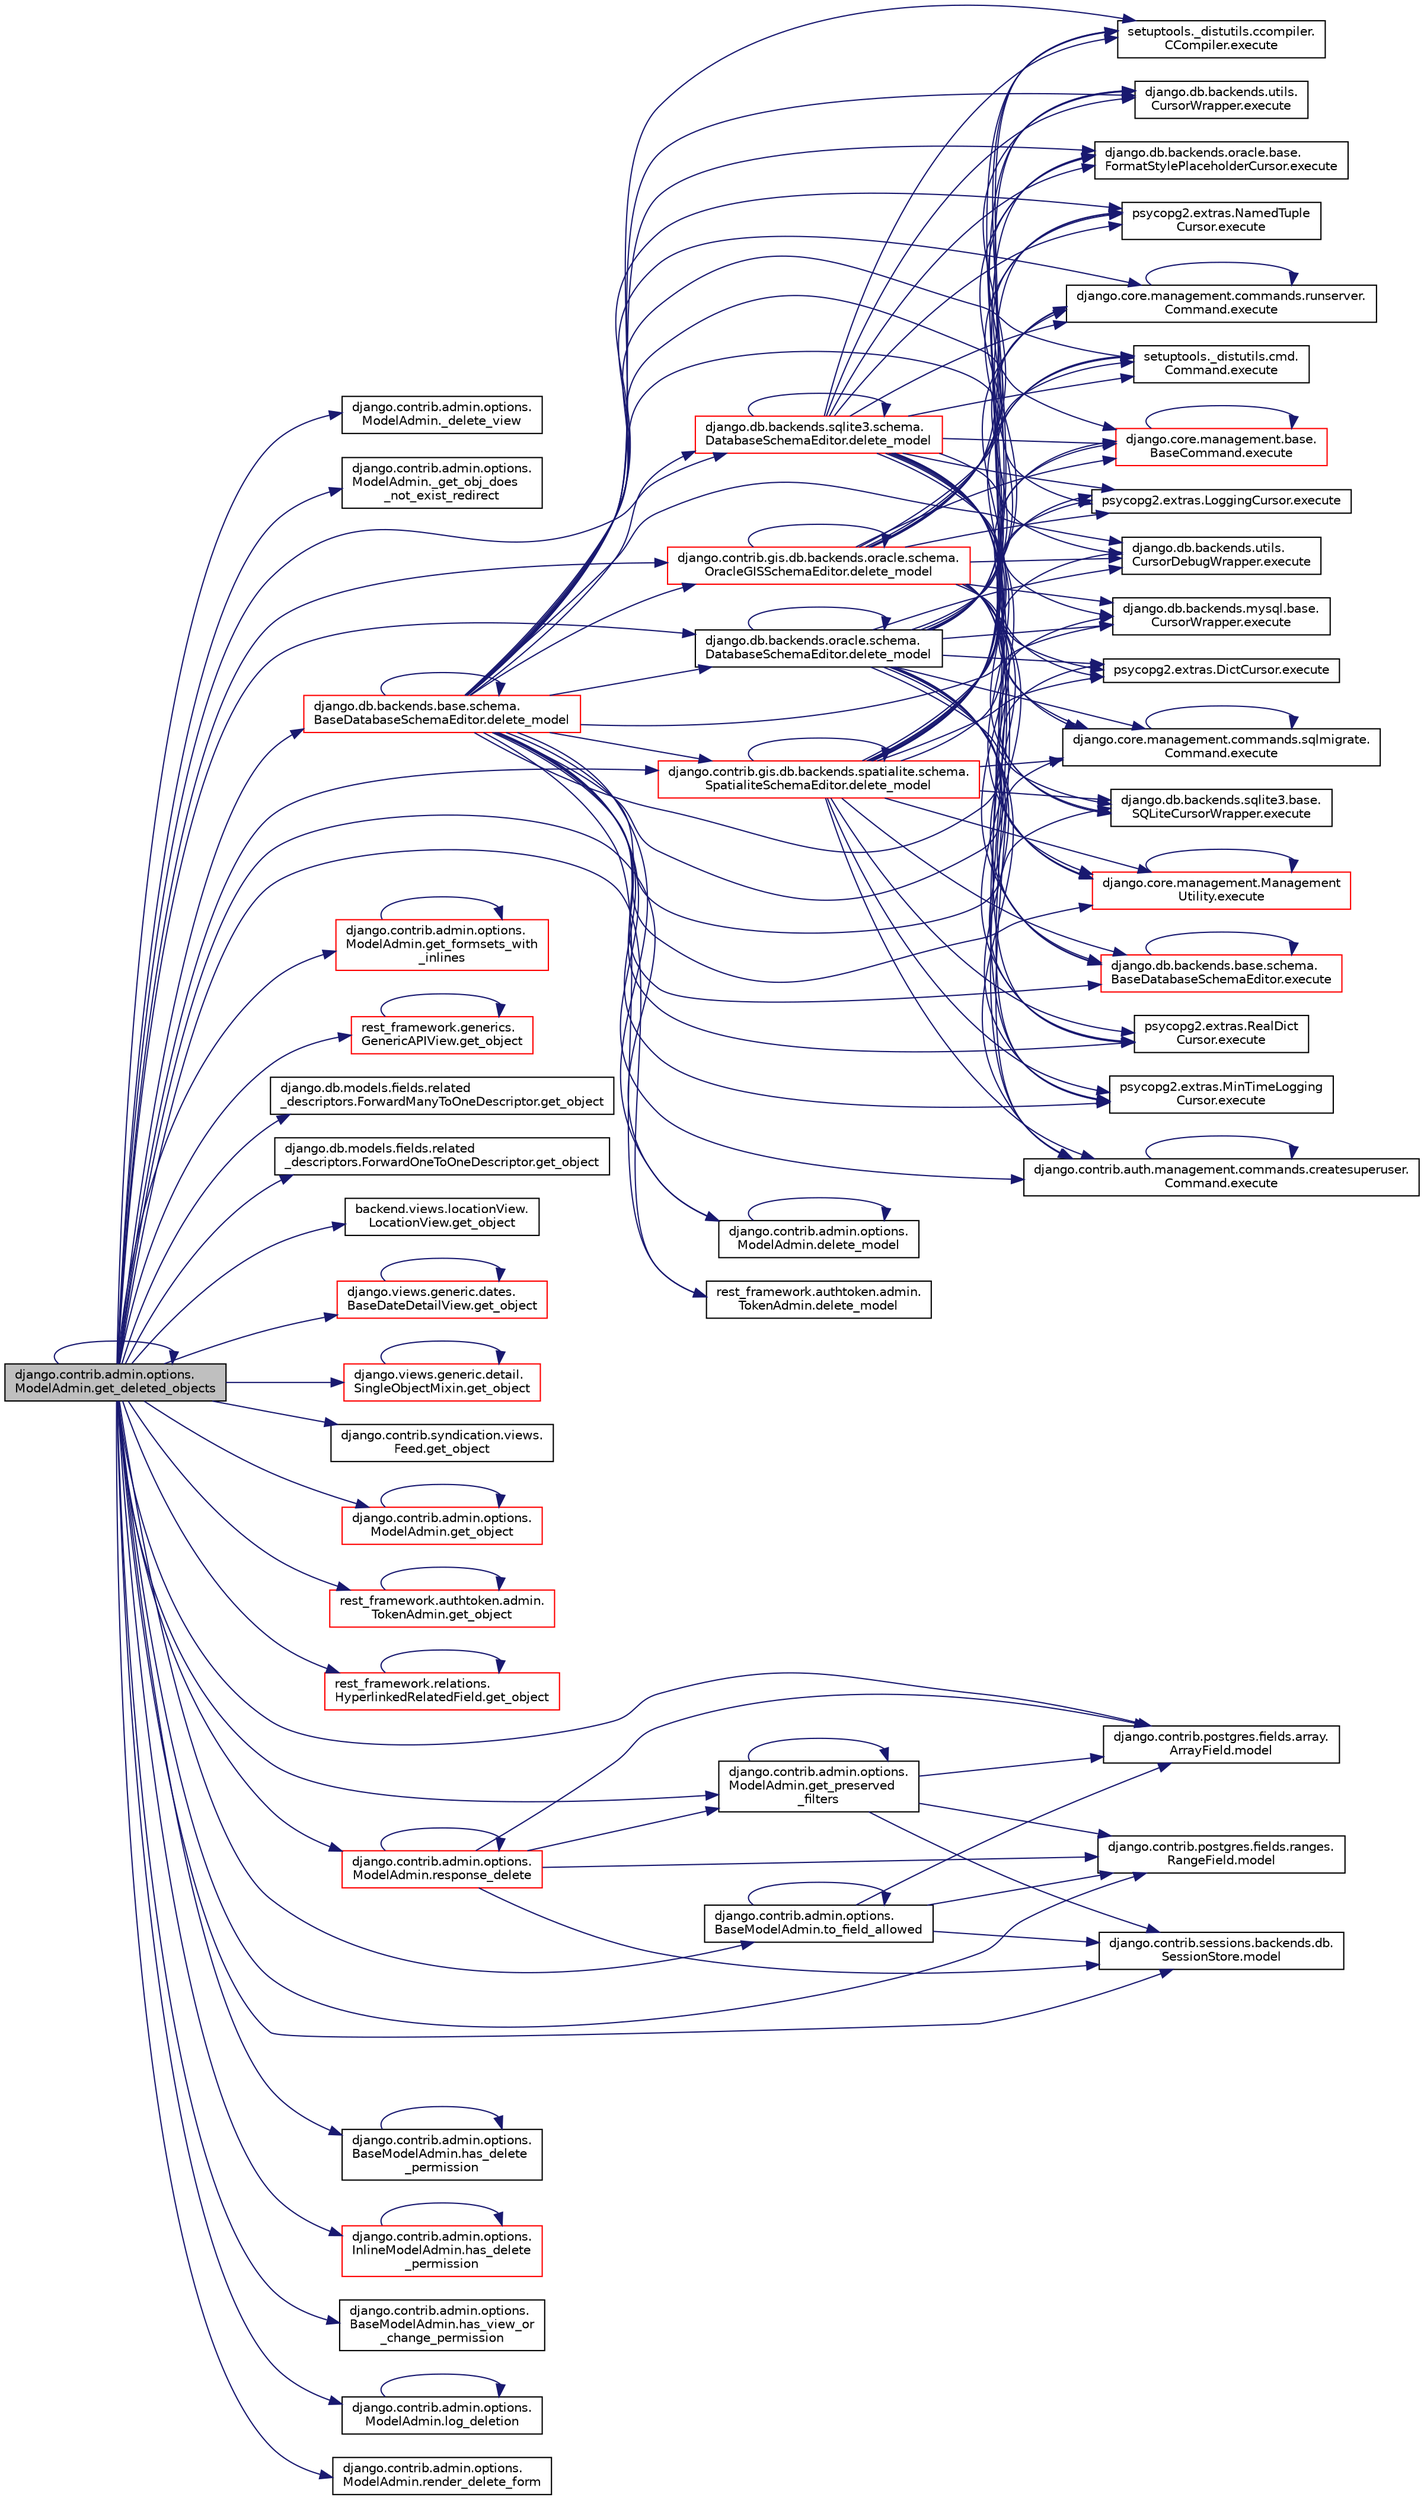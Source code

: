 digraph "django.contrib.admin.options.ModelAdmin.get_deleted_objects"
{
 // LATEX_PDF_SIZE
  edge [fontname="Helvetica",fontsize="10",labelfontname="Helvetica",labelfontsize="10"];
  node [fontname="Helvetica",fontsize="10",shape=record];
  rankdir="LR";
  Node1 [label="django.contrib.admin.options.\lModelAdmin.get_deleted_objects",height=0.2,width=0.4,color="black", fillcolor="grey75", style="filled", fontcolor="black",tooltip=" "];
  Node1 -> Node2 [color="midnightblue",fontsize="10",style="solid",fontname="Helvetica"];
  Node2 [label="django.contrib.admin.options.\lModelAdmin._delete_view",height=0.2,width=0.4,color="black", fillcolor="white", style="filled",URL="$d5/d05/classdjango_1_1contrib_1_1admin_1_1options_1_1_model_admin.html#af638d54566cabbb9acad12f74af83bd2",tooltip=" "];
  Node1 -> Node3 [color="midnightblue",fontsize="10",style="solid",fontname="Helvetica"];
  Node3 [label="django.contrib.admin.options.\lModelAdmin._get_obj_does\l_not_exist_redirect",height=0.2,width=0.4,color="black", fillcolor="white", style="filled",URL="$d5/d05/classdjango_1_1contrib_1_1admin_1_1options_1_1_model_admin.html#a0ce71072b69bd6412315b751eb2a5186",tooltip=" "];
  Node1 -> Node4 [color="midnightblue",fontsize="10",style="solid",fontname="Helvetica"];
  Node4 [label="django.contrib.gis.db.backends.oracle.schema.\lOracleGISSchemaEditor.delete_model",height=0.2,width=0.4,color="red", fillcolor="white", style="filled",URL="$da/d64/classdjango_1_1contrib_1_1gis_1_1db_1_1backends_1_1oracle_1_1schema_1_1_oracle_g_i_s_schema_editor.html#a2cde883bef91217096a8f505d8950744",tooltip=" "];
  Node4 -> Node4 [color="midnightblue",fontsize="10",style="solid",fontname="Helvetica"];
  Node4 -> Node5 [color="midnightblue",fontsize="10",style="solid",fontname="Helvetica"];
  Node5 [label="django.core.management.Management\lUtility.execute",height=0.2,width=0.4,color="red", fillcolor="white", style="filled",URL="$dd/dbf/classdjango_1_1core_1_1management_1_1_management_utility.html#a0ce04752f34bec18d58356f1bda05b74",tooltip=" "];
  Node5 -> Node5 [color="midnightblue",fontsize="10",style="solid",fontname="Helvetica"];
  Node4 -> Node10 [color="midnightblue",fontsize="10",style="solid",fontname="Helvetica"];
  Node10 [label="django.contrib.auth.management.commands.createsuperuser.\lCommand.execute",height=0.2,width=0.4,color="black", fillcolor="white", style="filled",URL="$d7/d51/classdjango_1_1contrib_1_1auth_1_1management_1_1commands_1_1createsuperuser_1_1_command.html#ac58857ddf6131c17f95cee20e304d97b",tooltip=" "];
  Node10 -> Node10 [color="midnightblue",fontsize="10",style="solid",fontname="Helvetica"];
  Node4 -> Node11 [color="midnightblue",fontsize="10",style="solid",fontname="Helvetica"];
  Node11 [label="django.core.management.base.\lBaseCommand.execute",height=0.2,width=0.4,color="red", fillcolor="white", style="filled",URL="$db/da3/classdjango_1_1core_1_1management_1_1base_1_1_base_command.html#a900029c213c1456bbd6f8e5b8ead2201",tooltip=" "];
  Node11 -> Node11 [color="midnightblue",fontsize="10",style="solid",fontname="Helvetica"];
  Node4 -> Node2560 [color="midnightblue",fontsize="10",style="solid",fontname="Helvetica"];
  Node2560 [label="django.core.management.commands.runserver.\lCommand.execute",height=0.2,width=0.4,color="black", fillcolor="white", style="filled",URL="$d7/de0/classdjango_1_1core_1_1management_1_1commands_1_1runserver_1_1_command.html#a715bfb079726baeadd606f17cb81ce68",tooltip=" "];
  Node2560 -> Node2560 [color="midnightblue",fontsize="10",style="solid",fontname="Helvetica"];
  Node4 -> Node2561 [color="midnightblue",fontsize="10",style="solid",fontname="Helvetica"];
  Node2561 [label="django.core.management.commands.sqlmigrate.\lCommand.execute",height=0.2,width=0.4,color="black", fillcolor="white", style="filled",URL="$d0/d74/classdjango_1_1core_1_1management_1_1commands_1_1sqlmigrate_1_1_command.html#a3393528eaa1c0fe61783f0f68b866ca6",tooltip=" "];
  Node2561 -> Node2561 [color="midnightblue",fontsize="10",style="solid",fontname="Helvetica"];
  Node4 -> Node2562 [color="midnightblue",fontsize="10",style="solid",fontname="Helvetica"];
  Node2562 [label="setuptools._distutils.ccompiler.\lCCompiler.execute",height=0.2,width=0.4,color="black", fillcolor="white", style="filled",URL="$d0/daa/classsetuptools_1_1__distutils_1_1ccompiler_1_1_c_compiler.html#a059c30925767dc96430ad63008871ac1",tooltip=" "];
  Node4 -> Node2563 [color="midnightblue",fontsize="10",style="solid",fontname="Helvetica"];
  Node2563 [label="setuptools._distutils.cmd.\lCommand.execute",height=0.2,width=0.4,color="black", fillcolor="white", style="filled",URL="$dd/df5/classsetuptools_1_1__distutils_1_1cmd_1_1_command.html#aa15b5cefcab5f7c3de4f87976d647744",tooltip=" "];
  Node4 -> Node2564 [color="midnightblue",fontsize="10",style="solid",fontname="Helvetica"];
  Node2564 [label="django.db.backends.mysql.base.\lCursorWrapper.execute",height=0.2,width=0.4,color="black", fillcolor="white", style="filled",URL="$de/d61/classdjango_1_1db_1_1backends_1_1mysql_1_1base_1_1_cursor_wrapper.html#a8df9e0e654602d65023eedf23e91cbf8",tooltip=" "];
  Node4 -> Node2565 [color="midnightblue",fontsize="10",style="solid",fontname="Helvetica"];
  Node2565 [label="django.db.backends.oracle.base.\lFormatStylePlaceholderCursor.execute",height=0.2,width=0.4,color="black", fillcolor="white", style="filled",URL="$d5/daa/classdjango_1_1db_1_1backends_1_1oracle_1_1base_1_1_format_style_placeholder_cursor.html#a71fe93bed5ba6477dc1b7bc2488037e9",tooltip=" "];
  Node4 -> Node2566 [color="midnightblue",fontsize="10",style="solid",fontname="Helvetica"];
  Node2566 [label="django.db.backends.sqlite3.base.\lSQLiteCursorWrapper.execute",height=0.2,width=0.4,color="black", fillcolor="white", style="filled",URL="$d6/dbf/classdjango_1_1db_1_1backends_1_1sqlite3_1_1base_1_1_s_q_lite_cursor_wrapper.html#a35e15973415d4434eb773f8163ab371f",tooltip=" "];
  Node4 -> Node2567 [color="midnightblue",fontsize="10",style="solid",fontname="Helvetica"];
  Node2567 [label="psycopg2.extras.DictCursor.execute",height=0.2,width=0.4,color="black", fillcolor="white", style="filled",URL="$d7/d15/classpsycopg2_1_1extras_1_1_dict_cursor.html#ad9efe2b44abb6d5b6014f6a3a12c3dcf",tooltip=" "];
  Node4 -> Node2568 [color="midnightblue",fontsize="10",style="solid",fontname="Helvetica"];
  Node2568 [label="psycopg2.extras.RealDict\lCursor.execute",height=0.2,width=0.4,color="black", fillcolor="white", style="filled",URL="$d7/dd8/classpsycopg2_1_1extras_1_1_real_dict_cursor.html#a108e4fee763a62f75766fb658f0dd45b",tooltip=" "];
  Node4 -> Node2569 [color="midnightblue",fontsize="10",style="solid",fontname="Helvetica"];
  Node2569 [label="psycopg2.extras.NamedTuple\lCursor.execute",height=0.2,width=0.4,color="black", fillcolor="white", style="filled",URL="$df/dd4/classpsycopg2_1_1extras_1_1_named_tuple_cursor.html#a5012e86f568b964ea64ab0dfc8c267a4",tooltip=" "];
  Node4 -> Node2570 [color="midnightblue",fontsize="10",style="solid",fontname="Helvetica"];
  Node2570 [label="psycopg2.extras.LoggingCursor.execute",height=0.2,width=0.4,color="black", fillcolor="white", style="filled",URL="$d3/de0/classpsycopg2_1_1extras_1_1_logging_cursor.html#a71b2977057eb3bec2aef9d785b014a6d",tooltip=" "];
  Node4 -> Node2571 [color="midnightblue",fontsize="10",style="solid",fontname="Helvetica"];
  Node2571 [label="psycopg2.extras.MinTimeLogging\lCursor.execute",height=0.2,width=0.4,color="black", fillcolor="white", style="filled",URL="$d7/d45/classpsycopg2_1_1extras_1_1_min_time_logging_cursor.html#a4d611bdc2deb502d0a14c3139ad5349a",tooltip=" "];
  Node4 -> Node2572 [color="midnightblue",fontsize="10",style="solid",fontname="Helvetica"];
  Node2572 [label="django.db.backends.base.schema.\lBaseDatabaseSchemaEditor.execute",height=0.2,width=0.4,color="red", fillcolor="white", style="filled",URL="$d7/d55/classdjango_1_1db_1_1backends_1_1base_1_1schema_1_1_base_database_schema_editor.html#a22aec0aab2668a1ff87643aba4ac23a9",tooltip=" "];
  Node2572 -> Node2572 [color="midnightblue",fontsize="10",style="solid",fontname="Helvetica"];
  Node4 -> Node2591 [color="midnightblue",fontsize="10",style="solid",fontname="Helvetica"];
  Node2591 [label="django.db.backends.utils.\lCursorWrapper.execute",height=0.2,width=0.4,color="black", fillcolor="white", style="filled",URL="$da/d95/classdjango_1_1db_1_1backends_1_1utils_1_1_cursor_wrapper.html#a20377aa919c13487444fc89beaf54cba",tooltip=" "];
  Node4 -> Node2592 [color="midnightblue",fontsize="10",style="solid",fontname="Helvetica"];
  Node2592 [label="django.db.backends.utils.\lCursorDebugWrapper.execute",height=0.2,width=0.4,color="black", fillcolor="white", style="filled",URL="$d2/d87/classdjango_1_1db_1_1backends_1_1utils_1_1_cursor_debug_wrapper.html#a2553a002bec41b4c345c435fe8a44ff6",tooltip=" "];
  Node1 -> Node5540 [color="midnightblue",fontsize="10",style="solid",fontname="Helvetica"];
  Node5540 [label="django.db.backends.base.schema.\lBaseDatabaseSchemaEditor.delete_model",height=0.2,width=0.4,color="red", fillcolor="white", style="filled",URL="$d7/d55/classdjango_1_1db_1_1backends_1_1base_1_1schema_1_1_base_database_schema_editor.html#a9bffa8d742fa21c27c67ec30e8716c0d",tooltip=" "];
  Node5540 -> Node4 [color="midnightblue",fontsize="10",style="solid",fontname="Helvetica"];
  Node5540 -> Node5540 [color="midnightblue",fontsize="10",style="solid",fontname="Helvetica"];
  Node5540 -> Node5541 [color="midnightblue",fontsize="10",style="solid",fontname="Helvetica"];
  Node5541 [label="django.db.backends.oracle.schema.\lDatabaseSchemaEditor.delete_model",height=0.2,width=0.4,color="black", fillcolor="white", style="filled",URL="$d7/db6/classdjango_1_1db_1_1backends_1_1oracle_1_1schema_1_1_database_schema_editor.html#a5244883b31e075305aff8b1b54094999",tooltip=" "];
  Node5541 -> Node5541 [color="midnightblue",fontsize="10",style="solid",fontname="Helvetica"];
  Node5541 -> Node5 [color="midnightblue",fontsize="10",style="solid",fontname="Helvetica"];
  Node5541 -> Node10 [color="midnightblue",fontsize="10",style="solid",fontname="Helvetica"];
  Node5541 -> Node11 [color="midnightblue",fontsize="10",style="solid",fontname="Helvetica"];
  Node5541 -> Node2560 [color="midnightblue",fontsize="10",style="solid",fontname="Helvetica"];
  Node5541 -> Node2561 [color="midnightblue",fontsize="10",style="solid",fontname="Helvetica"];
  Node5541 -> Node2562 [color="midnightblue",fontsize="10",style="solid",fontname="Helvetica"];
  Node5541 -> Node2563 [color="midnightblue",fontsize="10",style="solid",fontname="Helvetica"];
  Node5541 -> Node2564 [color="midnightblue",fontsize="10",style="solid",fontname="Helvetica"];
  Node5541 -> Node2565 [color="midnightblue",fontsize="10",style="solid",fontname="Helvetica"];
  Node5541 -> Node2566 [color="midnightblue",fontsize="10",style="solid",fontname="Helvetica"];
  Node5541 -> Node2567 [color="midnightblue",fontsize="10",style="solid",fontname="Helvetica"];
  Node5541 -> Node2568 [color="midnightblue",fontsize="10",style="solid",fontname="Helvetica"];
  Node5541 -> Node2569 [color="midnightblue",fontsize="10",style="solid",fontname="Helvetica"];
  Node5541 -> Node2570 [color="midnightblue",fontsize="10",style="solid",fontname="Helvetica"];
  Node5541 -> Node2571 [color="midnightblue",fontsize="10",style="solid",fontname="Helvetica"];
  Node5541 -> Node2572 [color="midnightblue",fontsize="10",style="solid",fontname="Helvetica"];
  Node5541 -> Node2591 [color="midnightblue",fontsize="10",style="solid",fontname="Helvetica"];
  Node5541 -> Node2592 [color="midnightblue",fontsize="10",style="solid",fontname="Helvetica"];
  Node5540 -> Node5542 [color="midnightblue",fontsize="10",style="solid",fontname="Helvetica"];
  Node5542 [label="django.contrib.gis.db.backends.spatialite.schema.\lSpatialiteSchemaEditor.delete_model",height=0.2,width=0.4,color="red", fillcolor="white", style="filled",URL="$da/dec/classdjango_1_1contrib_1_1gis_1_1db_1_1backends_1_1spatialite_1_1schema_1_1_spatialite_schema_editor.html#a6b9280bdda8121896811437f1457bf89",tooltip=" "];
  Node5542 -> Node5542 [color="midnightblue",fontsize="10",style="solid",fontname="Helvetica"];
  Node5542 -> Node5 [color="midnightblue",fontsize="10",style="solid",fontname="Helvetica"];
  Node5542 -> Node10 [color="midnightblue",fontsize="10",style="solid",fontname="Helvetica"];
  Node5542 -> Node11 [color="midnightblue",fontsize="10",style="solid",fontname="Helvetica"];
  Node5542 -> Node2560 [color="midnightblue",fontsize="10",style="solid",fontname="Helvetica"];
  Node5542 -> Node2561 [color="midnightblue",fontsize="10",style="solid",fontname="Helvetica"];
  Node5542 -> Node2562 [color="midnightblue",fontsize="10",style="solid",fontname="Helvetica"];
  Node5542 -> Node2563 [color="midnightblue",fontsize="10",style="solid",fontname="Helvetica"];
  Node5542 -> Node2564 [color="midnightblue",fontsize="10",style="solid",fontname="Helvetica"];
  Node5542 -> Node2565 [color="midnightblue",fontsize="10",style="solid",fontname="Helvetica"];
  Node5542 -> Node2566 [color="midnightblue",fontsize="10",style="solid",fontname="Helvetica"];
  Node5542 -> Node2567 [color="midnightblue",fontsize="10",style="solid",fontname="Helvetica"];
  Node5542 -> Node2568 [color="midnightblue",fontsize="10",style="solid",fontname="Helvetica"];
  Node5542 -> Node2569 [color="midnightblue",fontsize="10",style="solid",fontname="Helvetica"];
  Node5542 -> Node2570 [color="midnightblue",fontsize="10",style="solid",fontname="Helvetica"];
  Node5542 -> Node2571 [color="midnightblue",fontsize="10",style="solid",fontname="Helvetica"];
  Node5542 -> Node2572 [color="midnightblue",fontsize="10",style="solid",fontname="Helvetica"];
  Node5542 -> Node2591 [color="midnightblue",fontsize="10",style="solid",fontname="Helvetica"];
  Node5542 -> Node2592 [color="midnightblue",fontsize="10",style="solid",fontname="Helvetica"];
  Node5540 -> Node5544 [color="midnightblue",fontsize="10",style="solid",fontname="Helvetica"];
  Node5544 [label="django.db.backends.sqlite3.schema.\lDatabaseSchemaEditor.delete_model",height=0.2,width=0.4,color="red", fillcolor="white", style="filled",URL="$d0/dfb/classdjango_1_1db_1_1backends_1_1sqlite3_1_1schema_1_1_database_schema_editor.html#af8f3ffd1f32155372ae07a05aec9d00a",tooltip=" "];
  Node5544 -> Node5544 [color="midnightblue",fontsize="10",style="solid",fontname="Helvetica"];
  Node5544 -> Node5 [color="midnightblue",fontsize="10",style="solid",fontname="Helvetica"];
  Node5544 -> Node10 [color="midnightblue",fontsize="10",style="solid",fontname="Helvetica"];
  Node5544 -> Node11 [color="midnightblue",fontsize="10",style="solid",fontname="Helvetica"];
  Node5544 -> Node2560 [color="midnightblue",fontsize="10",style="solid",fontname="Helvetica"];
  Node5544 -> Node2561 [color="midnightblue",fontsize="10",style="solid",fontname="Helvetica"];
  Node5544 -> Node2562 [color="midnightblue",fontsize="10",style="solid",fontname="Helvetica"];
  Node5544 -> Node2563 [color="midnightblue",fontsize="10",style="solid",fontname="Helvetica"];
  Node5544 -> Node2564 [color="midnightblue",fontsize="10",style="solid",fontname="Helvetica"];
  Node5544 -> Node2565 [color="midnightblue",fontsize="10",style="solid",fontname="Helvetica"];
  Node5544 -> Node2566 [color="midnightblue",fontsize="10",style="solid",fontname="Helvetica"];
  Node5544 -> Node2567 [color="midnightblue",fontsize="10",style="solid",fontname="Helvetica"];
  Node5544 -> Node2568 [color="midnightblue",fontsize="10",style="solid",fontname="Helvetica"];
  Node5544 -> Node2569 [color="midnightblue",fontsize="10",style="solid",fontname="Helvetica"];
  Node5544 -> Node2570 [color="midnightblue",fontsize="10",style="solid",fontname="Helvetica"];
  Node5544 -> Node2571 [color="midnightblue",fontsize="10",style="solid",fontname="Helvetica"];
  Node5544 -> Node2572 [color="midnightblue",fontsize="10",style="solid",fontname="Helvetica"];
  Node5544 -> Node2591 [color="midnightblue",fontsize="10",style="solid",fontname="Helvetica"];
  Node5544 -> Node2592 [color="midnightblue",fontsize="10",style="solid",fontname="Helvetica"];
  Node5540 -> Node5545 [color="midnightblue",fontsize="10",style="solid",fontname="Helvetica"];
  Node5545 [label="django.contrib.admin.options.\lModelAdmin.delete_model",height=0.2,width=0.4,color="black", fillcolor="white", style="filled",URL="$d5/d05/classdjango_1_1contrib_1_1admin_1_1options_1_1_model_admin.html#a9a6170cff90cae334989f1c511b35729",tooltip=" "];
  Node5545 -> Node5545 [color="midnightblue",fontsize="10",style="solid",fontname="Helvetica"];
  Node5540 -> Node5546 [color="midnightblue",fontsize="10",style="solid",fontname="Helvetica"];
  Node5546 [label="rest_framework.authtoken.admin.\lTokenAdmin.delete_model",height=0.2,width=0.4,color="black", fillcolor="white", style="filled",URL="$dd/d7c/classrest__framework_1_1authtoken_1_1admin_1_1_token_admin.html#a05c30a33db557e0c1b4ac05015395421",tooltip=" "];
  Node5540 -> Node5 [color="midnightblue",fontsize="10",style="solid",fontname="Helvetica"];
  Node5540 -> Node10 [color="midnightblue",fontsize="10",style="solid",fontname="Helvetica"];
  Node5540 -> Node11 [color="midnightblue",fontsize="10",style="solid",fontname="Helvetica"];
  Node5540 -> Node2560 [color="midnightblue",fontsize="10",style="solid",fontname="Helvetica"];
  Node5540 -> Node2561 [color="midnightblue",fontsize="10",style="solid",fontname="Helvetica"];
  Node5540 -> Node2562 [color="midnightblue",fontsize="10",style="solid",fontname="Helvetica"];
  Node5540 -> Node2563 [color="midnightblue",fontsize="10",style="solid",fontname="Helvetica"];
  Node5540 -> Node2564 [color="midnightblue",fontsize="10",style="solid",fontname="Helvetica"];
  Node5540 -> Node2565 [color="midnightblue",fontsize="10",style="solid",fontname="Helvetica"];
  Node5540 -> Node2566 [color="midnightblue",fontsize="10",style="solid",fontname="Helvetica"];
  Node5540 -> Node2567 [color="midnightblue",fontsize="10",style="solid",fontname="Helvetica"];
  Node5540 -> Node2568 [color="midnightblue",fontsize="10",style="solid",fontname="Helvetica"];
  Node5540 -> Node2569 [color="midnightblue",fontsize="10",style="solid",fontname="Helvetica"];
  Node5540 -> Node2570 [color="midnightblue",fontsize="10",style="solid",fontname="Helvetica"];
  Node5540 -> Node2571 [color="midnightblue",fontsize="10",style="solid",fontname="Helvetica"];
  Node5540 -> Node2572 [color="midnightblue",fontsize="10",style="solid",fontname="Helvetica"];
  Node5540 -> Node2591 [color="midnightblue",fontsize="10",style="solid",fontname="Helvetica"];
  Node5540 -> Node2592 [color="midnightblue",fontsize="10",style="solid",fontname="Helvetica"];
  Node1 -> Node5541 [color="midnightblue",fontsize="10",style="solid",fontname="Helvetica"];
  Node1 -> Node5542 [color="midnightblue",fontsize="10",style="solid",fontname="Helvetica"];
  Node1 -> Node5544 [color="midnightblue",fontsize="10",style="solid",fontname="Helvetica"];
  Node1 -> Node5545 [color="midnightblue",fontsize="10",style="solid",fontname="Helvetica"];
  Node1 -> Node5546 [color="midnightblue",fontsize="10",style="solid",fontname="Helvetica"];
  Node1 -> Node1 [color="midnightblue",fontsize="10",style="solid",fontname="Helvetica"];
  Node1 -> Node5547 [color="midnightblue",fontsize="10",style="solid",fontname="Helvetica"];
  Node5547 [label="django.contrib.admin.options.\lModelAdmin.get_formsets_with\l_inlines",height=0.2,width=0.4,color="red", fillcolor="white", style="filled",URL="$d5/d05/classdjango_1_1contrib_1_1admin_1_1options_1_1_model_admin.html#ad0f67e48cb1dc23f9349fd1b527a78fd",tooltip=" "];
  Node5547 -> Node5547 [color="midnightblue",fontsize="10",style="solid",fontname="Helvetica"];
  Node1 -> Node892 [color="midnightblue",fontsize="10",style="solid",fontname="Helvetica"];
  Node892 [label="rest_framework.generics.\lGenericAPIView.get_object",height=0.2,width=0.4,color="red", fillcolor="white", style="filled",URL="$d9/d8f/classrest__framework_1_1generics_1_1_generic_a_p_i_view.html#af19daba665c7e3f1329658f71f0dbc1c",tooltip=" "];
  Node892 -> Node892 [color="midnightblue",fontsize="10",style="solid",fontname="Helvetica"];
  Node1 -> Node912 [color="midnightblue",fontsize="10",style="solid",fontname="Helvetica"];
  Node912 [label="django.db.models.fields.related\l_descriptors.ForwardManyToOneDescriptor.get_object",height=0.2,width=0.4,color="black", fillcolor="white", style="filled",URL="$d8/d45/classdjango_1_1db_1_1models_1_1fields_1_1related__descriptors_1_1_forward_many_to_one_descriptor.html#a9458218e7631d05103497d911a7ecaec",tooltip=" "];
  Node1 -> Node913 [color="midnightblue",fontsize="10",style="solid",fontname="Helvetica"];
  Node913 [label="django.db.models.fields.related\l_descriptors.ForwardOneToOneDescriptor.get_object",height=0.2,width=0.4,color="black", fillcolor="white", style="filled",URL="$db/d3e/classdjango_1_1db_1_1models_1_1fields_1_1related__descriptors_1_1_forward_one_to_one_descriptor.html#a076a95ea857cab6982498e8573bfd451",tooltip=" "];
  Node1 -> Node914 [color="midnightblue",fontsize="10",style="solid",fontname="Helvetica"];
  Node914 [label="backend.views.locationView.\lLocationView.get_object",height=0.2,width=0.4,color="black", fillcolor="white", style="filled",URL="$d8/dae/classbackend_1_1views_1_1location_view_1_1_location_view.html#af51efe9464a4b92a053902e2ac15b90c",tooltip=" "];
  Node1 -> Node915 [color="midnightblue",fontsize="10",style="solid",fontname="Helvetica"];
  Node915 [label="django.views.generic.dates.\lBaseDateDetailView.get_object",height=0.2,width=0.4,color="red", fillcolor="white", style="filled",URL="$d7/da7/classdjango_1_1views_1_1generic_1_1dates_1_1_base_date_detail_view.html#a32d05a2df829a53a3423b48d22d56845",tooltip=" "];
  Node915 -> Node915 [color="midnightblue",fontsize="10",style="solid",fontname="Helvetica"];
  Node1 -> Node765 [color="midnightblue",fontsize="10",style="solid",fontname="Helvetica"];
  Node765 [label="django.views.generic.detail.\lSingleObjectMixin.get_object",height=0.2,width=0.4,color="red", fillcolor="white", style="filled",URL="$d2/d8d/classdjango_1_1views_1_1generic_1_1detail_1_1_single_object_mixin.html#a2dd2bbde8d843929b3af3056125586d7",tooltip=" "];
  Node765 -> Node765 [color="midnightblue",fontsize="10",style="solid",fontname="Helvetica"];
  Node1 -> Node930 [color="midnightblue",fontsize="10",style="solid",fontname="Helvetica"];
  Node930 [label="django.contrib.syndication.views.\lFeed.get_object",height=0.2,width=0.4,color="black", fillcolor="white", style="filled",URL="$df/de9/classdjango_1_1contrib_1_1syndication_1_1views_1_1_feed.html#a3a5f77eb99cc490e683b12b9cfaba2d9",tooltip=" "];
  Node1 -> Node931 [color="midnightblue",fontsize="10",style="solid",fontname="Helvetica"];
  Node931 [label="django.contrib.admin.options.\lModelAdmin.get_object",height=0.2,width=0.4,color="red", fillcolor="white", style="filled",URL="$d5/d05/classdjango_1_1contrib_1_1admin_1_1options_1_1_model_admin.html#a9d8fe5dc46588f2e6a68135c73c1487f",tooltip=" "];
  Node931 -> Node931 [color="midnightblue",fontsize="10",style="solid",fontname="Helvetica"];
  Node1 -> Node932 [color="midnightblue",fontsize="10",style="solid",fontname="Helvetica"];
  Node932 [label="rest_framework.authtoken.admin.\lTokenAdmin.get_object",height=0.2,width=0.4,color="red", fillcolor="white", style="filled",URL="$dd/d7c/classrest__framework_1_1authtoken_1_1admin_1_1_token_admin.html#a3a99dfedc9482558b2c209121e23128c",tooltip=" "];
  Node932 -> Node932 [color="midnightblue",fontsize="10",style="solid",fontname="Helvetica"];
  Node1 -> Node933 [color="midnightblue",fontsize="10",style="solid",fontname="Helvetica"];
  Node933 [label="rest_framework.relations.\lHyperlinkedRelatedField.get_object",height=0.2,width=0.4,color="red", fillcolor="white", style="filled",URL="$d1/d10/classrest__framework_1_1relations_1_1_hyperlinked_related_field.html#ae5ffa1405c21fd97e837193405ec0cd7",tooltip=" "];
  Node933 -> Node933 [color="midnightblue",fontsize="10",style="solid",fontname="Helvetica"];
  Node1 -> Node5549 [color="midnightblue",fontsize="10",style="solid",fontname="Helvetica"];
  Node5549 [label="django.contrib.admin.options.\lModelAdmin.get_preserved\l_filters",height=0.2,width=0.4,color="black", fillcolor="white", style="filled",URL="$d5/d05/classdjango_1_1contrib_1_1admin_1_1options_1_1_model_admin.html#a7ef4e53bb5ae008991aa2bb9ce5e4810",tooltip=" "];
  Node5549 -> Node5549 [color="midnightblue",fontsize="10",style="solid",fontname="Helvetica"];
  Node5549 -> Node160 [color="midnightblue",fontsize="10",style="solid",fontname="Helvetica"];
  Node160 [label="django.contrib.postgres.fields.array.\lArrayField.model",height=0.2,width=0.4,color="black", fillcolor="white", style="filled",URL="$dc/ddf/classdjango_1_1contrib_1_1postgres_1_1fields_1_1array_1_1_array_field.html#a43ec884d709f829e50c6881dc369ce94",tooltip=" "];
  Node5549 -> Node161 [color="midnightblue",fontsize="10",style="solid",fontname="Helvetica"];
  Node161 [label="django.contrib.postgres.fields.ranges.\lRangeField.model",height=0.2,width=0.4,color="black", fillcolor="white", style="filled",URL="$d5/d99/classdjango_1_1contrib_1_1postgres_1_1fields_1_1ranges_1_1_range_field.html#a5f5cfd6917f141914484d606279cf20a",tooltip=" "];
  Node5549 -> Node162 [color="midnightblue",fontsize="10",style="solid",fontname="Helvetica"];
  Node162 [label="django.contrib.sessions.backends.db.\lSessionStore.model",height=0.2,width=0.4,color="black", fillcolor="white", style="filled",URL="$d2/d1a/classdjango_1_1contrib_1_1sessions_1_1backends_1_1db_1_1_session_store.html#a9b2f42869f296eab5fab4dd5867285df",tooltip=" "];
  Node1 -> Node5550 [color="midnightblue",fontsize="10",style="solid",fontname="Helvetica"];
  Node5550 [label="django.contrib.admin.options.\lBaseModelAdmin.has_delete\l_permission",height=0.2,width=0.4,color="black", fillcolor="white", style="filled",URL="$d3/dd6/classdjango_1_1contrib_1_1admin_1_1options_1_1_base_model_admin.html#a533b21c21a8fb1baf9d92ce22c46ff04",tooltip=" "];
  Node5550 -> Node5550 [color="midnightblue",fontsize="10",style="solid",fontname="Helvetica"];
  Node1 -> Node5551 [color="midnightblue",fontsize="10",style="solid",fontname="Helvetica"];
  Node5551 [label="django.contrib.admin.options.\lInlineModelAdmin.has_delete\l_permission",height=0.2,width=0.4,color="red", fillcolor="white", style="filled",URL="$db/dbb/classdjango_1_1contrib_1_1admin_1_1options_1_1_inline_model_admin.html#aeb92da81128a6a306af87e27e8874c43",tooltip=" "];
  Node5551 -> Node5551 [color="midnightblue",fontsize="10",style="solid",fontname="Helvetica"];
  Node1 -> Node795 [color="midnightblue",fontsize="10",style="solid",fontname="Helvetica"];
  Node795 [label="django.contrib.admin.options.\lBaseModelAdmin.has_view_or\l_change_permission",height=0.2,width=0.4,color="black", fillcolor="white", style="filled",URL="$d3/dd6/classdjango_1_1contrib_1_1admin_1_1options_1_1_base_model_admin.html#a3e2e1b12cb6f9236136c3413542edb3a",tooltip=" "];
  Node1 -> Node5552 [color="midnightblue",fontsize="10",style="solid",fontname="Helvetica"];
  Node5552 [label="django.contrib.admin.options.\lModelAdmin.log_deletion",height=0.2,width=0.4,color="black", fillcolor="white", style="filled",URL="$d5/d05/classdjango_1_1contrib_1_1admin_1_1options_1_1_model_admin.html#a26c8bf3c50ec451ffc671755c4626968",tooltip=" "];
  Node5552 -> Node5552 [color="midnightblue",fontsize="10",style="solid",fontname="Helvetica"];
  Node1 -> Node160 [color="midnightblue",fontsize="10",style="solid",fontname="Helvetica"];
  Node1 -> Node161 [color="midnightblue",fontsize="10",style="solid",fontname="Helvetica"];
  Node1 -> Node162 [color="midnightblue",fontsize="10",style="solid",fontname="Helvetica"];
  Node1 -> Node5553 [color="midnightblue",fontsize="10",style="solid",fontname="Helvetica"];
  Node5553 [label="django.contrib.admin.options.\lModelAdmin.render_delete_form",height=0.2,width=0.4,color="black", fillcolor="white", style="filled",URL="$d5/d05/classdjango_1_1contrib_1_1admin_1_1options_1_1_model_admin.html#aa6afdb767395f3bdfbbbf4d68391eda7",tooltip=" "];
  Node1 -> Node5554 [color="midnightblue",fontsize="10",style="solid",fontname="Helvetica"];
  Node5554 [label="django.contrib.admin.options.\lModelAdmin.response_delete",height=0.2,width=0.4,color="red", fillcolor="white", style="filled",URL="$d5/d05/classdjango_1_1contrib_1_1admin_1_1options_1_1_model_admin.html#ab16c507ce4a5817f4ea7506a524b896b",tooltip=" "];
  Node5554 -> Node5549 [color="midnightblue",fontsize="10",style="solid",fontname="Helvetica"];
  Node5554 -> Node160 [color="midnightblue",fontsize="10",style="solid",fontname="Helvetica"];
  Node5554 -> Node161 [color="midnightblue",fontsize="10",style="solid",fontname="Helvetica"];
  Node5554 -> Node162 [color="midnightblue",fontsize="10",style="solid",fontname="Helvetica"];
  Node5554 -> Node5554 [color="midnightblue",fontsize="10",style="solid",fontname="Helvetica"];
  Node1 -> Node5567 [color="midnightblue",fontsize="10",style="solid",fontname="Helvetica"];
  Node5567 [label="django.contrib.admin.options.\lBaseModelAdmin.to_field_allowed",height=0.2,width=0.4,color="black", fillcolor="white", style="filled",URL="$d3/dd6/classdjango_1_1contrib_1_1admin_1_1options_1_1_base_model_admin.html#ae6a1e3290f8ce532ceaf8eafb4215bd3",tooltip=" "];
  Node5567 -> Node160 [color="midnightblue",fontsize="10",style="solid",fontname="Helvetica"];
  Node5567 -> Node161 [color="midnightblue",fontsize="10",style="solid",fontname="Helvetica"];
  Node5567 -> Node162 [color="midnightblue",fontsize="10",style="solid",fontname="Helvetica"];
  Node5567 -> Node5567 [color="midnightblue",fontsize="10",style="solid",fontname="Helvetica"];
}
